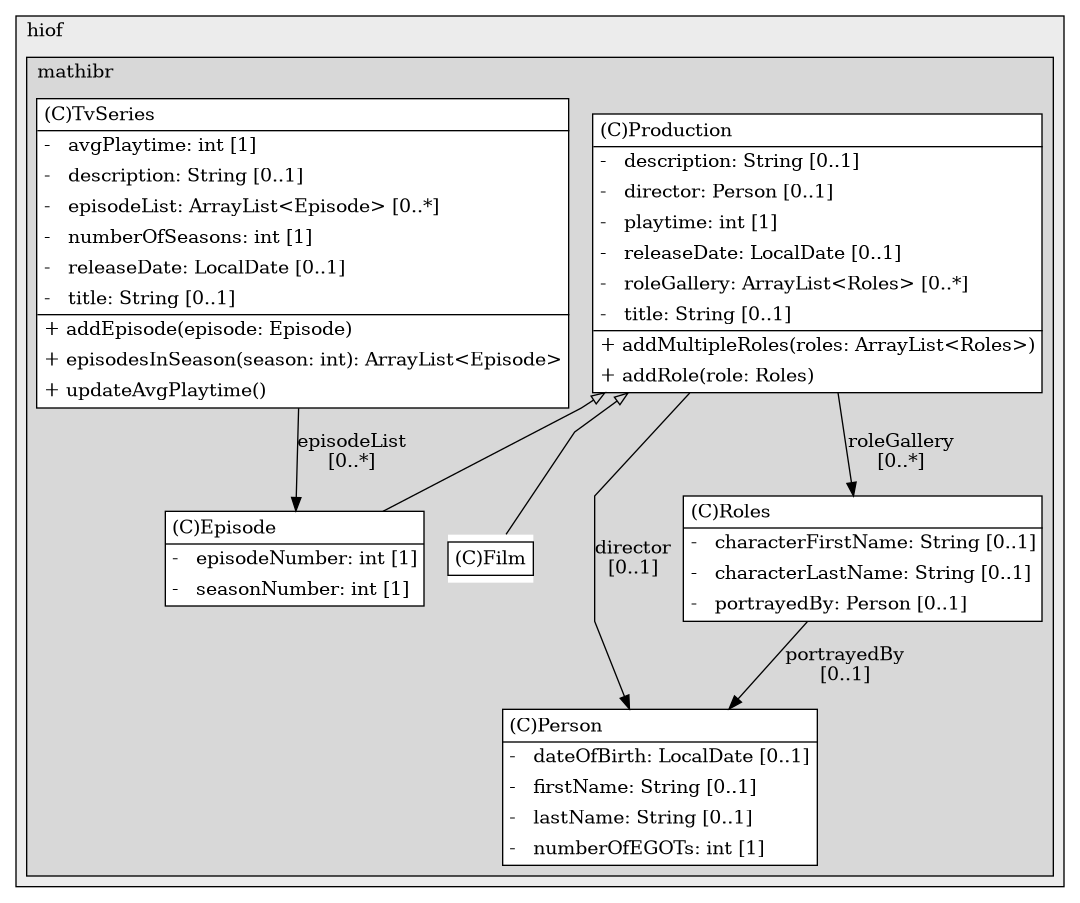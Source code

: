 @startuml

/' diagram meta data start
config=StructureConfiguration;
{
  "projectClassification": {
    "searchMode": "OpenProject", // OpenProject, AllProjects
    "includedProjects": "",
    "pathEndKeywords": "*.impl",
    "isClientPath": "",
    "isClientName": "",
    "isTestPath": "",
    "isTestName": "",
    "isMappingPath": "",
    "isMappingName": "",
    "isDataAccessPath": "",
    "isDataAccessName": "",
    "isDataStructurePath": "",
    "isDataStructureName": "",
    "isInterfaceStructuresPath": "",
    "isInterfaceStructuresName": "",
    "isEntryPointPath": "",
    "isEntryPointName": "",
    "treatFinalFieldsAsMandatory": false
  },
  "graphRestriction": {
    "classPackageExcludeFilter": "",
    "classPackageIncludeFilter": "",
    "classNameExcludeFilter": "",
    "classNameIncludeFilter": "",
    "methodNameExcludeFilter": "",
    "methodNameIncludeFilter": "",
    "removeByInheritance": "", // inheritance/annotation based filtering is done in a second step
    "removeByAnnotation": "",
    "removeByClassPackage": "", // cleanup the graph after inheritance/annotation based filtering is done
    "removeByClassName": "",
    "cutMappings": false,
    "cutEnum": true,
    "cutTests": true,
    "cutClient": true,
    "cutDataAccess": false,
    "cutInterfaceStructures": false,
    "cutDataStructures": false,
    "cutGetterAndSetter": true,
    "cutConstructors": true
  },
  "graphTraversal": {
    "forwardDepth": 6,
    "backwardDepth": 6,
    "classPackageExcludeFilter": "",
    "classPackageIncludeFilter": "",
    "classNameExcludeFilter": "",
    "classNameIncludeFilter": "",
    "methodNameExcludeFilter": "",
    "methodNameIncludeFilter": "",
    "hideMappings": false,
    "hideDataStructures": false,
    "hidePrivateMethods": true,
    "hideInterfaceCalls": true, // indirection: implementation -> interface (is hidden) -> implementation
    "onlyShowApplicationEntryPoints": false, // root node is included
    "useMethodCallsForStructureDiagram": "ForwardOnly" // ForwardOnly, BothDirections, No
  },
  "details": {
    "aggregation": "GroupByClass", // ByClass, GroupByClass, None
    "showClassGenericTypes": true,
    "showMethods": true,
    "showMethodParameterNames": true,
    "showMethodParameterTypes": true,
    "showMethodReturnType": true,
    "showPackageLevels": 2,
    "showDetailedClassStructure": true
  },
  "rootClass": "no.hiof.mathibr.Episode",
  "extensionCallbackMethod": "" // qualified.class.name#methodName - signature: public static String method(String)
}
diagram meta data end '/



digraph g {
    rankdir="TB"
    splines=polyline
    

'nodes 
subgraph cluster_3202712 { 
   	label=hiof
	labeljust=l
	fillcolor="#ececec"
	style=filled
   
   subgraph cluster_229353755 { 
   	label=mathibr
	labeljust=l
	fillcolor="#d8d8d8"
	style=filled
   
   Episode1957226536[
	label=<<TABLE BORDER="1" CELLBORDER="0" CELLPADDING="4" CELLSPACING="0">
<TR><TD ALIGN="LEFT" >(C)Episode</TD></TR>
<HR/>
<TR><TD ALIGN="LEFT" >-   episodeNumber: int [1]</TD></TR>
<TR><TD ALIGN="LEFT" >-   seasonNumber: int [1]</TD></TR>
</TABLE>>
	style=filled
	margin=0
	shape=plaintext
	fillcolor="#FFFFFF"
];

Film1957226536[
	label=<<TABLE BORDER="1" CELLBORDER="0" CELLPADDING="4" CELLSPACING="0">
<TR><TD ALIGN="LEFT" >(C)Film</TD></TR>
</TABLE>>
	style=filled
	margin=0
	shape=plaintext
	fillcolor="#FFFFFF"
];

Person1957226536[
	label=<<TABLE BORDER="1" CELLBORDER="0" CELLPADDING="4" CELLSPACING="0">
<TR><TD ALIGN="LEFT" >(C)Person</TD></TR>
<HR/>
<TR><TD ALIGN="LEFT" >-   dateOfBirth: LocalDate [0..1]</TD></TR>
<TR><TD ALIGN="LEFT" >-   firstName: String [0..1]</TD></TR>
<TR><TD ALIGN="LEFT" >-   lastName: String [0..1]</TD></TR>
<TR><TD ALIGN="LEFT" >-   numberOfEGOTs: int [1]</TD></TR>
</TABLE>>
	style=filled
	margin=0
	shape=plaintext
	fillcolor="#FFFFFF"
];

Production1957226536[
	label=<<TABLE BORDER="1" CELLBORDER="0" CELLPADDING="4" CELLSPACING="0">
<TR><TD ALIGN="LEFT" >(C)Production</TD></TR>
<HR/>
<TR><TD ALIGN="LEFT" >-   description: String [0..1]</TD></TR>
<TR><TD ALIGN="LEFT" >-   director: Person [0..1]</TD></TR>
<TR><TD ALIGN="LEFT" >-   playtime: int [1]</TD></TR>
<TR><TD ALIGN="LEFT" >-   releaseDate: LocalDate [0..1]</TD></TR>
<TR><TD ALIGN="LEFT" >-   roleGallery: ArrayList&lt;Roles&gt; [0..*]</TD></TR>
<TR><TD ALIGN="LEFT" >-   title: String [0..1]</TD></TR>
<HR/>
<TR><TD ALIGN="LEFT" >+ addMultipleRoles(roles: ArrayList&lt;Roles&gt;)</TD></TR>
<TR><TD ALIGN="LEFT" >+ addRole(role: Roles)</TD></TR>
</TABLE>>
	style=filled
	margin=0
	shape=plaintext
	fillcolor="#FFFFFF"
];

Roles1957226536[
	label=<<TABLE BORDER="1" CELLBORDER="0" CELLPADDING="4" CELLSPACING="0">
<TR><TD ALIGN="LEFT" >(C)Roles</TD></TR>
<HR/>
<TR><TD ALIGN="LEFT" >-   characterFirstName: String [0..1]</TD></TR>
<TR><TD ALIGN="LEFT" >-   characterLastName: String [0..1]</TD></TR>
<TR><TD ALIGN="LEFT" >-   portrayedBy: Person [0..1]</TD></TR>
</TABLE>>
	style=filled
	margin=0
	shape=plaintext
	fillcolor="#FFFFFF"
];

TvSeries1957226536[
	label=<<TABLE BORDER="1" CELLBORDER="0" CELLPADDING="4" CELLSPACING="0">
<TR><TD ALIGN="LEFT" >(C)TvSeries</TD></TR>
<HR/>
<TR><TD ALIGN="LEFT" >-   avgPlaytime: int [1]</TD></TR>
<TR><TD ALIGN="LEFT" >-   description: String [0..1]</TD></TR>
<TR><TD ALIGN="LEFT" >-   episodeList: ArrayList&lt;Episode&gt; [0..*]</TD></TR>
<TR><TD ALIGN="LEFT" >-   numberOfSeasons: int [1]</TD></TR>
<TR><TD ALIGN="LEFT" >-   releaseDate: LocalDate [0..1]</TD></TR>
<TR><TD ALIGN="LEFT" >-   title: String [0..1]</TD></TR>
<HR/>
<TR><TD ALIGN="LEFT" >+ addEpisode(episode: Episode)</TD></TR>
<TR><TD ALIGN="LEFT" >+ episodesInSeason(season: int): ArrayList&lt;Episode&gt;</TD></TR>
<TR><TD ALIGN="LEFT" >+ updateAvgPlaytime()</TD></TR>
</TABLE>>
	style=filled
	margin=0
	shape=plaintext
	fillcolor="#FFFFFF"
];
} 
} 

'edges    
Production1957226536 -> Episode1957226536[arrowhead=none, arrowtail=empty, dir=both];
Production1957226536 -> Film1957226536[arrowhead=none, arrowtail=empty, dir=both];
Production1957226536 -> Person1957226536[label="director
[0..1]"];
Production1957226536 -> Roles1957226536[label="roleGallery
[0..*]"];
Roles1957226536 -> Person1957226536[label="portrayedBy
[0..1]"];
TvSeries1957226536 -> Episode1957226536[label="episodeList
[0..*]"];
    
}
@enduml